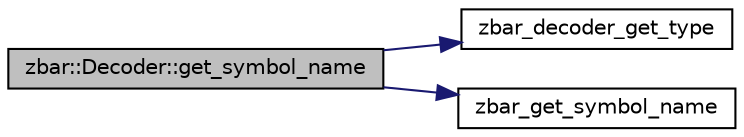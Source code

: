 digraph G
{
  edge [fontname="Helvetica",fontsize="10",labelfontname="Helvetica",labelfontsize="10"];
  node [fontname="Helvetica",fontsize="10",shape=record];
  rankdir=LR;
  Node1 [label="zbar::Decoder::get_symbol_name",height=0.2,width=0.4,color="black", fillcolor="grey75", style="filled" fontcolor="black"];
  Node1 -> Node2 [color="midnightblue",fontsize="10",style="solid",fontname="Helvetica"];
  Node2 [label="zbar_decoder_get_type",height=0.2,width=0.4,color="black", fillcolor="white", style="filled",URL="$zbar_8h.html#a2ef5721dd97c60905fb8e28a46e0c18a"];
  Node1 -> Node3 [color="midnightblue",fontsize="10",style="solid",fontname="Helvetica"];
  Node3 [label="zbar_get_symbol_name",height=0.2,width=0.4,color="black", fillcolor="white", style="filled",URL="$zbar_8h.html#a158228f601305939ebfd31bb0696b5ee"];
}
